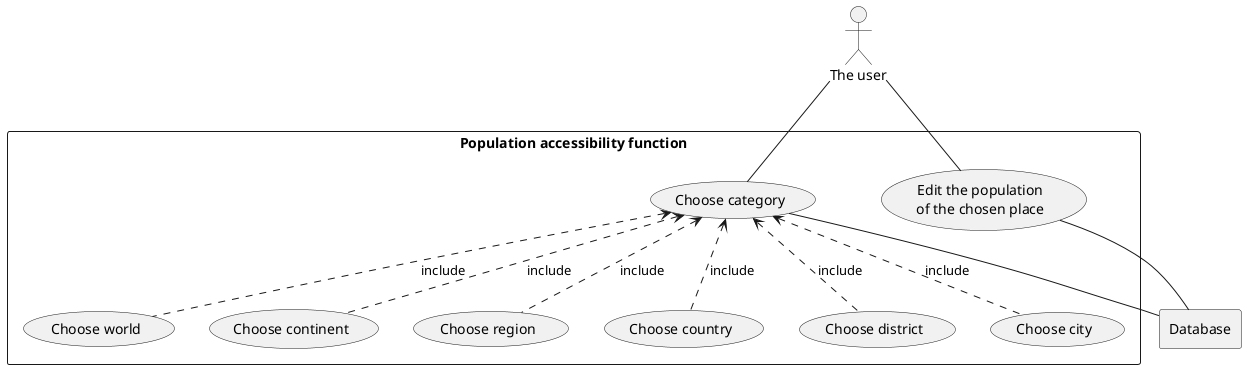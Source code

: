 @startuml

actor user as "The user"

rectangle Database

rectangle "Population accessibility function" {


    usecase world as "Choose world"
    usecase continent as "Choose continent"
    usecase region as "Choose region"
    usecase country as "Choose country"
    usecase district as "Choose district"
    usecase city as "Choose city"
    usecase cc as "Choose category"
    usecase edit as "Edit the population
    of the chosen place"

    user -- cc
    user -- edit
    cc <.. world : include
    cc <.. continent : include
    cc <.. region : include
    cc <.. country : include
    cc <.. district : include
    cc <.. city : include

    edit -- Database
    cc -- Database



}

@enduml